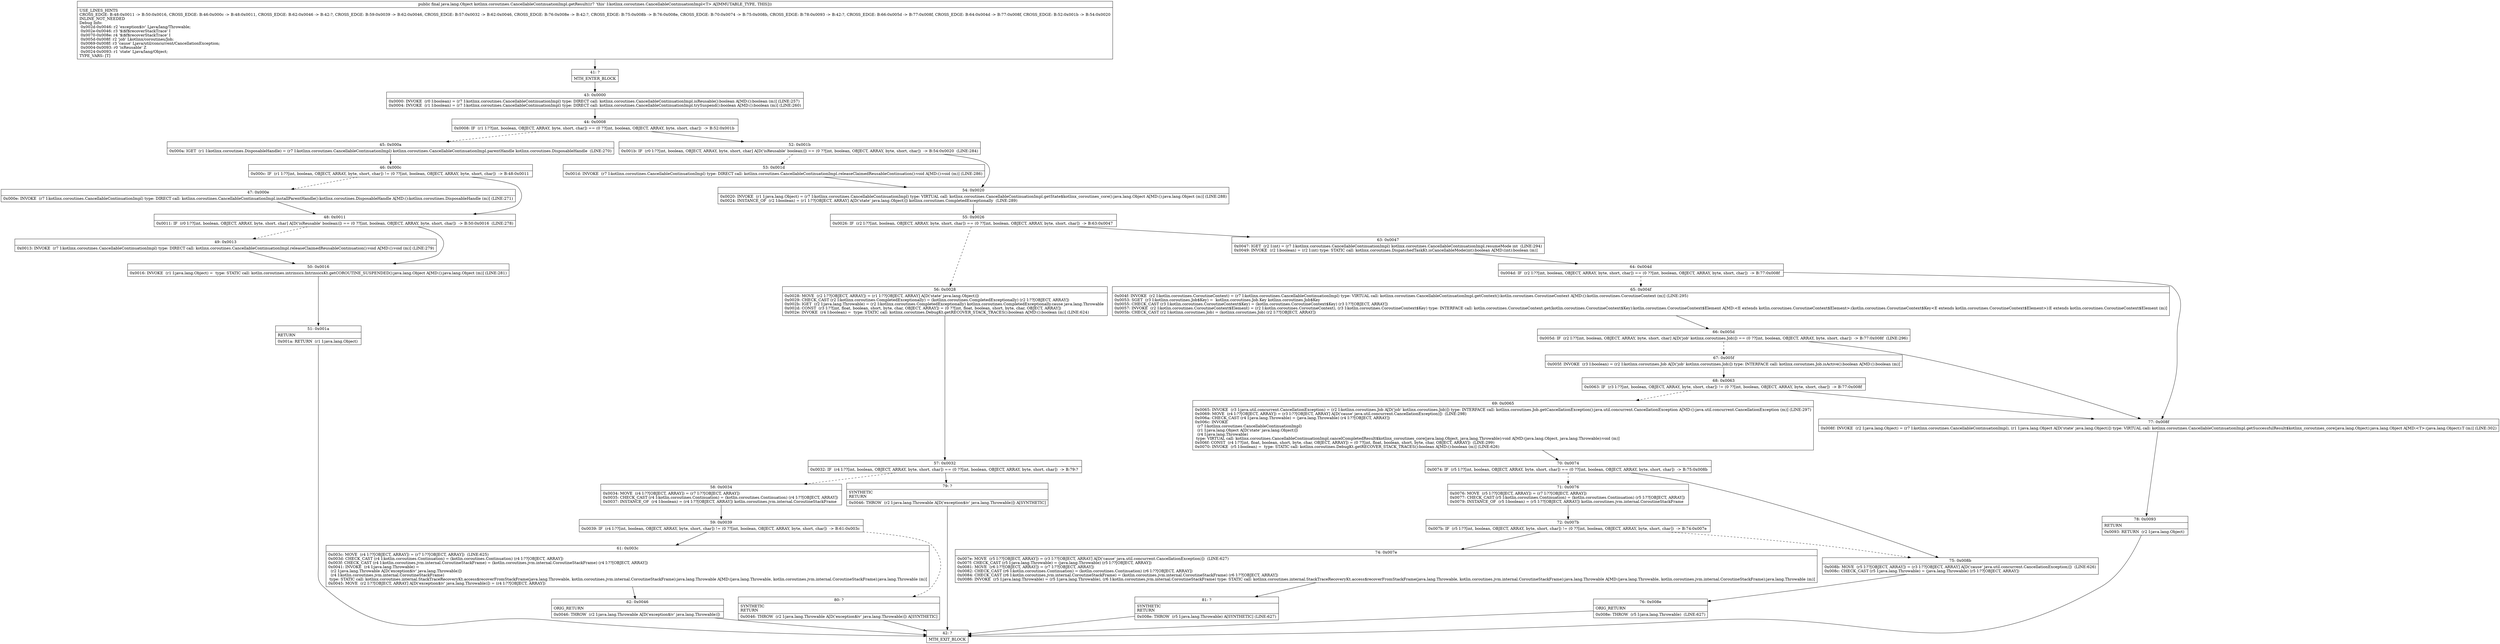 digraph "CFG forkotlinx.coroutines.CancellableContinuationImpl.getResult()Ljava\/lang\/Object;" {
Node_41 [shape=record,label="{41\:\ ?|MTH_ENTER_BLOCK\l}"];
Node_43 [shape=record,label="{43\:\ 0x0000|0x0000: INVOKE  (r0 I:boolean) = (r7 I:kotlinx.coroutines.CancellableContinuationImpl) type: DIRECT call: kotlinx.coroutines.CancellableContinuationImpl.isReusable():boolean A[MD:():boolean (m)] (LINE:257)\l0x0004: INVOKE  (r1 I:boolean) = (r7 I:kotlinx.coroutines.CancellableContinuationImpl) type: DIRECT call: kotlinx.coroutines.CancellableContinuationImpl.trySuspend():boolean A[MD:():boolean (m)] (LINE:260)\l}"];
Node_44 [shape=record,label="{44\:\ 0x0008|0x0008: IF  (r1 I:??[int, boolean, OBJECT, ARRAY, byte, short, char]) == (0 ??[int, boolean, OBJECT, ARRAY, byte, short, char])  \-\> B:52:0x001b \l}"];
Node_45 [shape=record,label="{45\:\ 0x000a|0x000a: IGET  (r1 I:kotlinx.coroutines.DisposableHandle) = (r7 I:kotlinx.coroutines.CancellableContinuationImpl) kotlinx.coroutines.CancellableContinuationImpl.parentHandle kotlinx.coroutines.DisposableHandle  (LINE:270)\l}"];
Node_46 [shape=record,label="{46\:\ 0x000c|0x000c: IF  (r1 I:??[int, boolean, OBJECT, ARRAY, byte, short, char]) != (0 ??[int, boolean, OBJECT, ARRAY, byte, short, char])  \-\> B:48:0x0011 \l}"];
Node_47 [shape=record,label="{47\:\ 0x000e|0x000e: INVOKE  (r7 I:kotlinx.coroutines.CancellableContinuationImpl) type: DIRECT call: kotlinx.coroutines.CancellableContinuationImpl.installParentHandle():kotlinx.coroutines.DisposableHandle A[MD:():kotlinx.coroutines.DisposableHandle (m)] (LINE:271)\l}"];
Node_48 [shape=record,label="{48\:\ 0x0011|0x0011: IF  (r0 I:??[int, boolean, OBJECT, ARRAY, byte, short, char] A[D('isReusable' boolean)]) == (0 ??[int, boolean, OBJECT, ARRAY, byte, short, char])  \-\> B:50:0x0016  (LINE:278)\l}"];
Node_49 [shape=record,label="{49\:\ 0x0013|0x0013: INVOKE  (r7 I:kotlinx.coroutines.CancellableContinuationImpl) type: DIRECT call: kotlinx.coroutines.CancellableContinuationImpl.releaseClaimedReusableContinuation():void A[MD:():void (m)] (LINE:279)\l}"];
Node_50 [shape=record,label="{50\:\ 0x0016|0x0016: INVOKE  (r1 I:java.lang.Object) =  type: STATIC call: kotlin.coroutines.intrinsics.IntrinsicsKt.getCOROUTINE_SUSPENDED():java.lang.Object A[MD:():java.lang.Object (m)] (LINE:281)\l}"];
Node_51 [shape=record,label="{51\:\ 0x001a|RETURN\l|0x001a: RETURN  (r1 I:java.lang.Object) \l}"];
Node_42 [shape=record,label="{42\:\ ?|MTH_EXIT_BLOCK\l}"];
Node_52 [shape=record,label="{52\:\ 0x001b|0x001b: IF  (r0 I:??[int, boolean, OBJECT, ARRAY, byte, short, char] A[D('isReusable' boolean)]) == (0 ??[int, boolean, OBJECT, ARRAY, byte, short, char])  \-\> B:54:0x0020  (LINE:284)\l}"];
Node_53 [shape=record,label="{53\:\ 0x001d|0x001d: INVOKE  (r7 I:kotlinx.coroutines.CancellableContinuationImpl) type: DIRECT call: kotlinx.coroutines.CancellableContinuationImpl.releaseClaimedReusableContinuation():void A[MD:():void (m)] (LINE:286)\l}"];
Node_54 [shape=record,label="{54\:\ 0x0020|0x0020: INVOKE  (r1 I:java.lang.Object) = (r7 I:kotlinx.coroutines.CancellableContinuationImpl) type: VIRTUAL call: kotlinx.coroutines.CancellableContinuationImpl.getState$kotlinx_coroutines_core():java.lang.Object A[MD:():java.lang.Object (m)] (LINE:288)\l0x0024: INSTANCE_OF  (r2 I:boolean) = (r1 I:??[OBJECT, ARRAY] A[D('state' java.lang.Object)]) kotlinx.coroutines.CompletedExceptionally  (LINE:289)\l}"];
Node_55 [shape=record,label="{55\:\ 0x0026|0x0026: IF  (r2 I:??[int, boolean, OBJECT, ARRAY, byte, short, char]) == (0 ??[int, boolean, OBJECT, ARRAY, byte, short, char])  \-\> B:63:0x0047 \l}"];
Node_56 [shape=record,label="{56\:\ 0x0028|0x0028: MOVE  (r2 I:??[OBJECT, ARRAY]) = (r1 I:??[OBJECT, ARRAY] A[D('state' java.lang.Object)]) \l0x0029: CHECK_CAST (r2 I:kotlinx.coroutines.CompletedExceptionally) = (kotlinx.coroutines.CompletedExceptionally) (r2 I:??[OBJECT, ARRAY]) \l0x002b: IGET  (r2 I:java.lang.Throwable) = (r2 I:kotlinx.coroutines.CompletedExceptionally) kotlinx.coroutines.CompletedExceptionally.cause java.lang.Throwable \l0x002d: CONST  (r3 I:??[int, float, boolean, short, byte, char, OBJECT, ARRAY]) = (0 ??[int, float, boolean, short, byte, char, OBJECT, ARRAY]) \l0x002e: INVOKE  (r4 I:boolean) =  type: STATIC call: kotlinx.coroutines.DebugKt.getRECOVER_STACK_TRACES():boolean A[MD:():boolean (m)] (LINE:624)\l}"];
Node_57 [shape=record,label="{57\:\ 0x0032|0x0032: IF  (r4 I:??[int, boolean, OBJECT, ARRAY, byte, short, char]) == (0 ??[int, boolean, OBJECT, ARRAY, byte, short, char])  \-\> B:79:? \l}"];
Node_58 [shape=record,label="{58\:\ 0x0034|0x0034: MOVE  (r4 I:??[OBJECT, ARRAY]) = (r7 I:??[OBJECT, ARRAY]) \l0x0035: CHECK_CAST (r4 I:kotlin.coroutines.Continuation) = (kotlin.coroutines.Continuation) (r4 I:??[OBJECT, ARRAY]) \l0x0037: INSTANCE_OF  (r4 I:boolean) = (r4 I:??[OBJECT, ARRAY]) kotlin.coroutines.jvm.internal.CoroutineStackFrame \l}"];
Node_59 [shape=record,label="{59\:\ 0x0039|0x0039: IF  (r4 I:??[int, boolean, OBJECT, ARRAY, byte, short, char]) != (0 ??[int, boolean, OBJECT, ARRAY, byte, short, char])  \-\> B:61:0x003c \l}"];
Node_61 [shape=record,label="{61\:\ 0x003c|0x003c: MOVE  (r4 I:??[OBJECT, ARRAY]) = (r7 I:??[OBJECT, ARRAY])  (LINE:625)\l0x003d: CHECK_CAST (r4 I:kotlin.coroutines.Continuation) = (kotlin.coroutines.Continuation) (r4 I:??[OBJECT, ARRAY]) \l0x003f: CHECK_CAST (r4 I:kotlin.coroutines.jvm.internal.CoroutineStackFrame) = (kotlin.coroutines.jvm.internal.CoroutineStackFrame) (r4 I:??[OBJECT, ARRAY]) \l0x0041: INVOKE  (r4 I:java.lang.Throwable) = \l  (r2 I:java.lang.Throwable A[D('exception$iv' java.lang.Throwable)])\l  (r4 I:kotlin.coroutines.jvm.internal.CoroutineStackFrame)\l type: STATIC call: kotlinx.coroutines.internal.StackTraceRecoveryKt.access$recoverFromStackFrame(java.lang.Throwable, kotlin.coroutines.jvm.internal.CoroutineStackFrame):java.lang.Throwable A[MD:(java.lang.Throwable, kotlin.coroutines.jvm.internal.CoroutineStackFrame):java.lang.Throwable (m)]\l0x0045: MOVE  (r2 I:??[OBJECT, ARRAY] A[D('exception$iv' java.lang.Throwable)]) = (r4 I:??[OBJECT, ARRAY]) \l}"];
Node_62 [shape=record,label="{62\:\ 0x0046|ORIG_RETURN\l|0x0046: THROW  (r2 I:java.lang.Throwable A[D('exception$iv' java.lang.Throwable)]) \l}"];
Node_80 [shape=record,label="{80\:\ ?|SYNTHETIC\lRETURN\l|0x0046: THROW  (r2 I:java.lang.Throwable A[D('exception$iv' java.lang.Throwable)]) A[SYNTHETIC]\l}"];
Node_79 [shape=record,label="{79\:\ ?|SYNTHETIC\lRETURN\l|0x0046: THROW  (r2 I:java.lang.Throwable A[D('exception$iv' java.lang.Throwable)]) A[SYNTHETIC]\l}"];
Node_63 [shape=record,label="{63\:\ 0x0047|0x0047: IGET  (r2 I:int) = (r7 I:kotlinx.coroutines.CancellableContinuationImpl) kotlinx.coroutines.CancellableContinuationImpl.resumeMode int  (LINE:294)\l0x0049: INVOKE  (r2 I:boolean) = (r2 I:int) type: STATIC call: kotlinx.coroutines.DispatchedTaskKt.isCancellableMode(int):boolean A[MD:(int):boolean (m)]\l}"];
Node_64 [shape=record,label="{64\:\ 0x004d|0x004d: IF  (r2 I:??[int, boolean, OBJECT, ARRAY, byte, short, char]) == (0 ??[int, boolean, OBJECT, ARRAY, byte, short, char])  \-\> B:77:0x008f \l}"];
Node_65 [shape=record,label="{65\:\ 0x004f|0x004f: INVOKE  (r2 I:kotlin.coroutines.CoroutineContext) = (r7 I:kotlinx.coroutines.CancellableContinuationImpl) type: VIRTUAL call: kotlinx.coroutines.CancellableContinuationImpl.getContext():kotlin.coroutines.CoroutineContext A[MD:():kotlin.coroutines.CoroutineContext (m)] (LINE:295)\l0x0053: SGET  (r3 I:kotlinx.coroutines.Job$Key) =  kotlinx.coroutines.Job.Key kotlinx.coroutines.Job$Key \l0x0055: CHECK_CAST (r3 I:kotlin.coroutines.CoroutineContext$Key) = (kotlin.coroutines.CoroutineContext$Key) (r3 I:??[OBJECT, ARRAY]) \l0x0057: INVOKE  (r2 I:kotlin.coroutines.CoroutineContext$Element) = (r2 I:kotlin.coroutines.CoroutineContext), (r3 I:kotlin.coroutines.CoroutineContext$Key) type: INTERFACE call: kotlin.coroutines.CoroutineContext.get(kotlin.coroutines.CoroutineContext$Key):kotlin.coroutines.CoroutineContext$Element A[MD:\<E extends kotlin.coroutines.CoroutineContext$Element\>:(kotlin.coroutines.CoroutineContext$Key\<E extends kotlin.coroutines.CoroutineContext$Element\>):E extends kotlin.coroutines.CoroutineContext$Element (m)]\l0x005b: CHECK_CAST (r2 I:kotlinx.coroutines.Job) = (kotlinx.coroutines.Job) (r2 I:??[OBJECT, ARRAY]) \l}"];
Node_66 [shape=record,label="{66\:\ 0x005d|0x005d: IF  (r2 I:??[int, boolean, OBJECT, ARRAY, byte, short, char] A[D('job' kotlinx.coroutines.Job)]) == (0 ??[int, boolean, OBJECT, ARRAY, byte, short, char])  \-\> B:77:0x008f  (LINE:296)\l}"];
Node_67 [shape=record,label="{67\:\ 0x005f|0x005f: INVOKE  (r3 I:boolean) = (r2 I:kotlinx.coroutines.Job A[D('job' kotlinx.coroutines.Job)]) type: INTERFACE call: kotlinx.coroutines.Job.isActive():boolean A[MD:():boolean (m)]\l}"];
Node_68 [shape=record,label="{68\:\ 0x0063|0x0063: IF  (r3 I:??[int, boolean, OBJECT, ARRAY, byte, short, char]) != (0 ??[int, boolean, OBJECT, ARRAY, byte, short, char])  \-\> B:77:0x008f \l}"];
Node_69 [shape=record,label="{69\:\ 0x0065|0x0065: INVOKE  (r3 I:java.util.concurrent.CancellationException) = (r2 I:kotlinx.coroutines.Job A[D('job' kotlinx.coroutines.Job)]) type: INTERFACE call: kotlinx.coroutines.Job.getCancellationException():java.util.concurrent.CancellationException A[MD:():java.util.concurrent.CancellationException (m)] (LINE:297)\l0x0069: MOVE  (r4 I:??[OBJECT, ARRAY]) = (r3 I:??[OBJECT, ARRAY] A[D('cause' java.util.concurrent.CancellationException)])  (LINE:298)\l0x006a: CHECK_CAST (r4 I:java.lang.Throwable) = (java.lang.Throwable) (r4 I:??[OBJECT, ARRAY]) \l0x006c: INVOKE  \l  (r7 I:kotlinx.coroutines.CancellableContinuationImpl)\l  (r1 I:java.lang.Object A[D('state' java.lang.Object)])\l  (r4 I:java.lang.Throwable)\l type: VIRTUAL call: kotlinx.coroutines.CancellableContinuationImpl.cancelCompletedResult$kotlinx_coroutines_core(java.lang.Object, java.lang.Throwable):void A[MD:(java.lang.Object, java.lang.Throwable):void (m)]\l0x006f: CONST  (r4 I:??[int, float, boolean, short, byte, char, OBJECT, ARRAY]) = (0 ??[int, float, boolean, short, byte, char, OBJECT, ARRAY])  (LINE:299)\l0x0070: INVOKE  (r5 I:boolean) =  type: STATIC call: kotlinx.coroutines.DebugKt.getRECOVER_STACK_TRACES():boolean A[MD:():boolean (m)] (LINE:626)\l}"];
Node_70 [shape=record,label="{70\:\ 0x0074|0x0074: IF  (r5 I:??[int, boolean, OBJECT, ARRAY, byte, short, char]) == (0 ??[int, boolean, OBJECT, ARRAY, byte, short, char])  \-\> B:75:0x008b \l}"];
Node_71 [shape=record,label="{71\:\ 0x0076|0x0076: MOVE  (r5 I:??[OBJECT, ARRAY]) = (r7 I:??[OBJECT, ARRAY]) \l0x0077: CHECK_CAST (r5 I:kotlin.coroutines.Continuation) = (kotlin.coroutines.Continuation) (r5 I:??[OBJECT, ARRAY]) \l0x0079: INSTANCE_OF  (r5 I:boolean) = (r5 I:??[OBJECT, ARRAY]) kotlin.coroutines.jvm.internal.CoroutineStackFrame \l}"];
Node_72 [shape=record,label="{72\:\ 0x007b|0x007b: IF  (r5 I:??[int, boolean, OBJECT, ARRAY, byte, short, char]) != (0 ??[int, boolean, OBJECT, ARRAY, byte, short, char])  \-\> B:74:0x007e \l}"];
Node_74 [shape=record,label="{74\:\ 0x007e|0x007e: MOVE  (r5 I:??[OBJECT, ARRAY]) = (r3 I:??[OBJECT, ARRAY] A[D('cause' java.util.concurrent.CancellationException)])  (LINE:627)\l0x007f: CHECK_CAST (r5 I:java.lang.Throwable) = (java.lang.Throwable) (r5 I:??[OBJECT, ARRAY]) \l0x0081: MOVE  (r6 I:??[OBJECT, ARRAY]) = (r7 I:??[OBJECT, ARRAY]) \l0x0082: CHECK_CAST (r6 I:kotlin.coroutines.Continuation) = (kotlin.coroutines.Continuation) (r6 I:??[OBJECT, ARRAY]) \l0x0084: CHECK_CAST (r6 I:kotlin.coroutines.jvm.internal.CoroutineStackFrame) = (kotlin.coroutines.jvm.internal.CoroutineStackFrame) (r6 I:??[OBJECT, ARRAY]) \l0x0086: INVOKE  (r5 I:java.lang.Throwable) = (r5 I:java.lang.Throwable), (r6 I:kotlin.coroutines.jvm.internal.CoroutineStackFrame) type: STATIC call: kotlinx.coroutines.internal.StackTraceRecoveryKt.access$recoverFromStackFrame(java.lang.Throwable, kotlin.coroutines.jvm.internal.CoroutineStackFrame):java.lang.Throwable A[MD:(java.lang.Throwable, kotlin.coroutines.jvm.internal.CoroutineStackFrame):java.lang.Throwable (m)]\l}"];
Node_81 [shape=record,label="{81\:\ ?|SYNTHETIC\lRETURN\l|0x008e: THROW  (r5 I:java.lang.Throwable) A[SYNTHETIC] (LINE:627)\l}"];
Node_75 [shape=record,label="{75\:\ 0x008b|0x008b: MOVE  (r5 I:??[OBJECT, ARRAY]) = (r3 I:??[OBJECT, ARRAY] A[D('cause' java.util.concurrent.CancellationException)])  (LINE:626)\l0x008c: CHECK_CAST (r5 I:java.lang.Throwable) = (java.lang.Throwable) (r5 I:??[OBJECT, ARRAY]) \l}"];
Node_76 [shape=record,label="{76\:\ 0x008e|ORIG_RETURN\l|0x008e: THROW  (r5 I:java.lang.Throwable)  (LINE:627)\l}"];
Node_77 [shape=record,label="{77\:\ 0x008f|0x008f: INVOKE  (r2 I:java.lang.Object) = (r7 I:kotlinx.coroutines.CancellableContinuationImpl), (r1 I:java.lang.Object A[D('state' java.lang.Object)]) type: VIRTUAL call: kotlinx.coroutines.CancellableContinuationImpl.getSuccessfulResult$kotlinx_coroutines_core(java.lang.Object):java.lang.Object A[MD:\<T\>:(java.lang.Object):T (m)] (LINE:302)\l}"];
Node_78 [shape=record,label="{78\:\ 0x0093|RETURN\l|0x0093: RETURN  (r2 I:java.lang.Object) \l}"];
MethodNode[shape=record,label="{public final java.lang.Object kotlinx.coroutines.CancellableContinuationImpl.getResult((r7 'this' I:kotlinx.coroutines.CancellableContinuationImpl\<T\> A[IMMUTABLE_TYPE, THIS]))  | USE_LINES_HINTS\lCROSS_EDGE: B:48:0x0011 \-\> B:50:0x0016, CROSS_EDGE: B:46:0x000c \-\> B:48:0x0011, CROSS_EDGE: B:62:0x0046 \-\> B:42:?, CROSS_EDGE: B:59:0x0039 \-\> B:62:0x0046, CROSS_EDGE: B:57:0x0032 \-\> B:62:0x0046, CROSS_EDGE: B:76:0x008e \-\> B:42:?, CROSS_EDGE: B:75:0x008b \-\> B:76:0x008e, CROSS_EDGE: B:70:0x0074 \-\> B:75:0x008b, CROSS_EDGE: B:78:0x0093 \-\> B:42:?, CROSS_EDGE: B:66:0x005d \-\> B:77:0x008f, CROSS_EDGE: B:64:0x004d \-\> B:77:0x008f, CROSS_EDGE: B:52:0x001b \-\> B:54:0x0020\lINLINE_NOT_NEEDED\lDebug Info:\l  0x002d\-0x0046: r2 'exception$iv' Ljava\/lang\/Throwable;\l  0x002e\-0x0046: r3 '$i$f$recoverStackTrace' I\l  0x0070\-0x008e: r4 '$i$f$recoverStackTrace' I\l  0x005d\-0x008f: r2 'job' Lkotlinx\/coroutines\/Job;\l  0x0069\-0x008f: r3 'cause' Ljava\/util\/concurrent\/CancellationException;\l  0x0004\-0x0093: r0 'isReusable' Z\l  0x0024\-0x0093: r1 'state' Ljava\/lang\/Object;\lTYPE_VARS: [T]\l}"];
MethodNode -> Node_41;Node_41 -> Node_43;
Node_43 -> Node_44;
Node_44 -> Node_45[style=dashed];
Node_44 -> Node_52;
Node_45 -> Node_46;
Node_46 -> Node_47[style=dashed];
Node_46 -> Node_48;
Node_47 -> Node_48;
Node_48 -> Node_49[style=dashed];
Node_48 -> Node_50;
Node_49 -> Node_50;
Node_50 -> Node_51;
Node_51 -> Node_42;
Node_52 -> Node_53[style=dashed];
Node_52 -> Node_54;
Node_53 -> Node_54;
Node_54 -> Node_55;
Node_55 -> Node_56[style=dashed];
Node_55 -> Node_63;
Node_56 -> Node_57;
Node_57 -> Node_58[style=dashed];
Node_57 -> Node_79;
Node_58 -> Node_59;
Node_59 -> Node_61;
Node_59 -> Node_80[style=dashed];
Node_61 -> Node_62;
Node_62 -> Node_42;
Node_80 -> Node_42;
Node_79 -> Node_42;
Node_63 -> Node_64;
Node_64 -> Node_65[style=dashed];
Node_64 -> Node_77;
Node_65 -> Node_66;
Node_66 -> Node_67[style=dashed];
Node_66 -> Node_77;
Node_67 -> Node_68;
Node_68 -> Node_69[style=dashed];
Node_68 -> Node_77;
Node_69 -> Node_70;
Node_70 -> Node_71[style=dashed];
Node_70 -> Node_75;
Node_71 -> Node_72;
Node_72 -> Node_74;
Node_72 -> Node_75[style=dashed];
Node_74 -> Node_81;
Node_81 -> Node_42;
Node_75 -> Node_76;
Node_76 -> Node_42;
Node_77 -> Node_78;
Node_78 -> Node_42;
}

